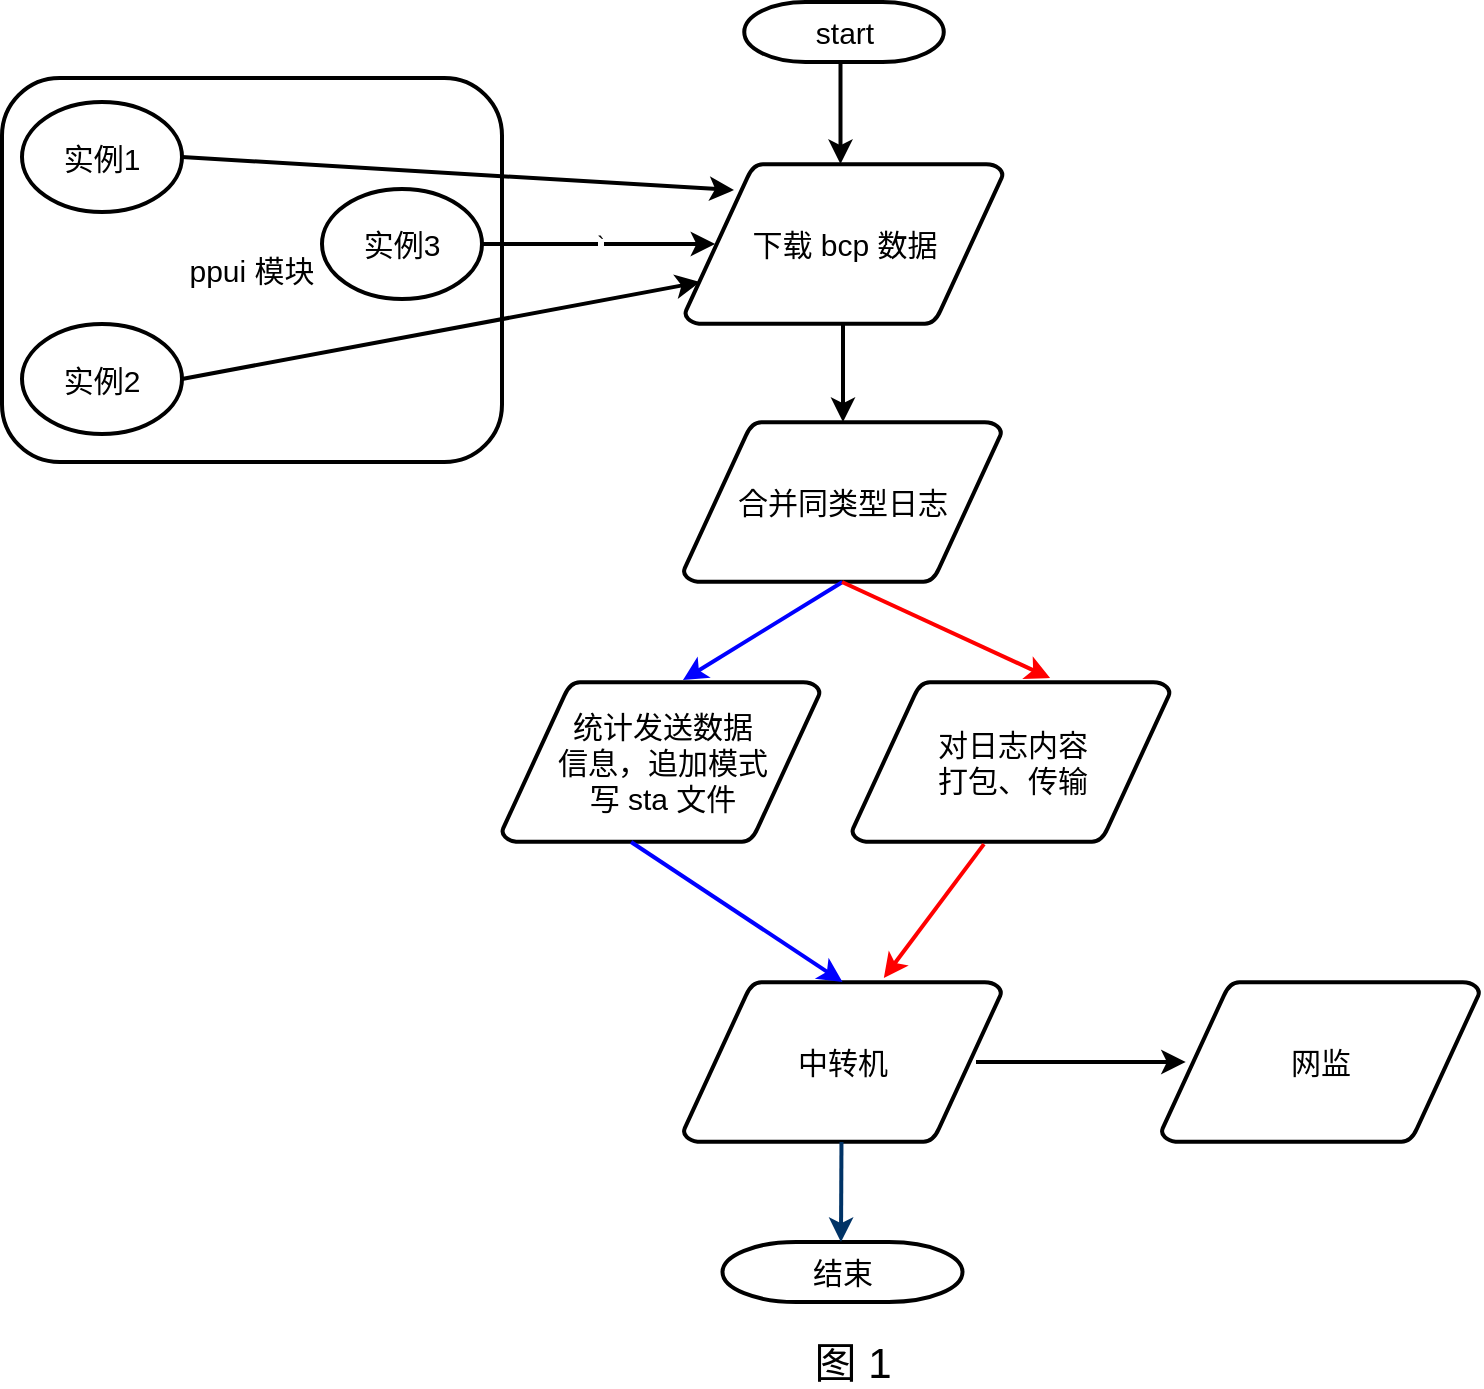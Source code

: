 <mxfile version="13.6.9" type="github">
  <diagram id="orhrCXApHmmekMVP7kzp" name="Page-1">
    <mxGraphModel dx="1422" dy="794" grid="1" gridSize="10" guides="1" tooltips="1" connect="1" arrows="1" fold="1" page="1" pageScale="1" pageWidth="827" pageHeight="1169" math="0" shadow="0">
      <root>
        <mxCell id="0" />
        <mxCell id="1" parent="0" />
        <mxCell id="DyYDBImGHkPbEC5F5WA4-1" value="&lt;font style=&quot;font-size: 15px&quot;&gt;ppui 模块&lt;/font&gt;" style="rounded=1;whiteSpace=wrap;html=1;strokeWidth=2;" vertex="1" parent="1">
          <mxGeometry x="80" y="68" width="250" height="192" as="geometry" />
        </mxCell>
        <mxCell id="DyYDBImGHkPbEC5F5WA4-2" value="&lt;font style=&quot;font-size: 15px&quot;&gt;start&lt;/font&gt;" style="shape=mxgraph.flowchart.terminator;strokeWidth=2;gradientColor=none;gradientDirection=north;fontStyle=0;html=1;" vertex="1" parent="1">
          <mxGeometry x="451.13" y="30" width="99.75" height="30" as="geometry" />
        </mxCell>
        <mxCell id="DyYDBImGHkPbEC5F5WA4-3" value="&lt;font style=&quot;font-size: 15px&quot;&gt;下载 bcp 数据&lt;/font&gt;" style="shape=mxgraph.flowchart.data;strokeWidth=2;gradientColor=none;gradientDirection=north;fontStyle=0;html=1;" vertex="1" parent="1">
          <mxGeometry x="421.5" y="111" width="159" height="80" as="geometry" />
        </mxCell>
        <mxCell id="DyYDBImGHkPbEC5F5WA4-4" value="&lt;font style=&quot;font-size: 15px&quot;&gt;结束&lt;/font&gt;" style="shape=mxgraph.flowchart.terminator;strokeWidth=2;gradientColor=none;gradientDirection=north;fontStyle=0;html=1;" vertex="1" parent="1">
          <mxGeometry x="440.25" y="650" width="120" height="30" as="geometry" />
        </mxCell>
        <mxCell id="DyYDBImGHkPbEC5F5WA4-5" value="" style="edgeStyle=orthogonalEdgeStyle;rounded=0;orthogonalLoop=1;jettySize=auto;html=1;strokeWidth=2;" edge="1" parent="1">
          <mxGeometry relative="1" as="geometry">
            <mxPoint x="499.25" y="61" as="sourcePoint" />
            <mxPoint x="499.25" y="111" as="targetPoint" />
          </mxGeometry>
        </mxCell>
        <mxCell id="DyYDBImGHkPbEC5F5WA4-6" value="&lt;font style=&quot;font-size: 15px&quot;&gt;实例1&lt;/font&gt;" style="ellipse;whiteSpace=wrap;html=1;strokeWidth=2;" vertex="1" parent="1">
          <mxGeometry x="90" y="80" width="80" height="55" as="geometry" />
        </mxCell>
        <mxCell id="DyYDBImGHkPbEC5F5WA4-7" value="&lt;font style=&quot;font-size: 15px&quot;&gt;实例2&lt;/font&gt;" style="ellipse;whiteSpace=wrap;html=1;strokeWidth=2;" vertex="1" parent="1">
          <mxGeometry x="90" y="191" width="80" height="55" as="geometry" />
        </mxCell>
        <mxCell id="DyYDBImGHkPbEC5F5WA4-8" value="&lt;font style=&quot;font-size: 15px&quot;&gt;实例3&lt;/font&gt;" style="ellipse;whiteSpace=wrap;html=1;strokeWidth=2;" vertex="1" parent="1">
          <mxGeometry x="240" y="123.5" width="80" height="55" as="geometry" />
        </mxCell>
        <mxCell id="DyYDBImGHkPbEC5F5WA4-9" value="" style="endArrow=classic;html=1;exitX=1;exitY=0.5;exitDx=0;exitDy=0;entryX=0.154;entryY=0.163;entryDx=0;entryDy=0;entryPerimeter=0;strokeWidth=2;" edge="1" parent="1" source="DyYDBImGHkPbEC5F5WA4-6" target="DyYDBImGHkPbEC5F5WA4-3">
          <mxGeometry width="50" height="50" relative="1" as="geometry">
            <mxPoint x="320" y="80" as="sourcePoint" />
            <mxPoint x="370" y="30" as="targetPoint" />
          </mxGeometry>
        </mxCell>
        <mxCell id="DyYDBImGHkPbEC5F5WA4-10" value="`" style="endArrow=classic;html=1;exitX=1;exitY=0.5;exitDx=0;exitDy=0;strokeWidth=2;entryX=0.095;entryY=0.5;entryDx=0;entryDy=0;entryPerimeter=0;" edge="1" parent="1" source="DyYDBImGHkPbEC5F5WA4-8" target="DyYDBImGHkPbEC5F5WA4-3">
          <mxGeometry width="50" height="50" relative="1" as="geometry">
            <mxPoint x="300.06" y="191" as="sourcePoint" />
            <mxPoint x="430" y="155" as="targetPoint" />
          </mxGeometry>
        </mxCell>
        <mxCell id="DyYDBImGHkPbEC5F5WA4-11" value="&lt;font style=&quot;font-size: 15px&quot;&gt;合并同类型日志&lt;/font&gt;" style="shape=mxgraph.flowchart.data;strokeWidth=2;gradientColor=none;gradientDirection=north;fontStyle=0;html=1;" vertex="1" parent="1">
          <mxGeometry x="420.75" y="240" width="159" height="80" as="geometry" />
        </mxCell>
        <mxCell id="DyYDBImGHkPbEC5F5WA4-12" value="" style="edgeStyle=orthogonalEdgeStyle;rounded=0;orthogonalLoop=1;jettySize=auto;html=1;strokeWidth=2;" edge="1" parent="1">
          <mxGeometry relative="1" as="geometry">
            <mxPoint x="500.5" y="190" as="sourcePoint" />
            <mxPoint x="500.5" y="240.0" as="targetPoint" />
          </mxGeometry>
        </mxCell>
        <mxCell id="DyYDBImGHkPbEC5F5WA4-13" value="&lt;font style=&quot;font-size: 15px&quot;&gt;对日志内容&lt;br&gt;打包、传输&lt;/font&gt;" style="shape=mxgraph.flowchart.data;strokeWidth=2;gradientColor=none;gradientDirection=north;fontStyle=0;html=1;" vertex="1" parent="1">
          <mxGeometry x="505" y="370" width="159" height="80" as="geometry" />
        </mxCell>
        <mxCell id="DyYDBImGHkPbEC5F5WA4-14" value="&lt;font style=&quot;font-size: 15px&quot;&gt;中转机&lt;/font&gt;" style="shape=mxgraph.flowchart.data;strokeWidth=2;gradientColor=none;gradientDirection=north;fontStyle=0;html=1;" vertex="1" parent="1">
          <mxGeometry x="420.75" y="520" width="159" height="80" as="geometry" />
        </mxCell>
        <mxCell id="DyYDBImGHkPbEC5F5WA4-17" value="" style="edgeStyle=elbowEdgeStyle;elbow=vertical;fontStyle=1;strokeColor=#003366;strokeWidth=2;html=1;" edge="1" parent="1">
          <mxGeometry x="179.49" y="-1245" width="100" height="100" as="geometry">
            <mxPoint x="499.74" y="600" as="sourcePoint" />
            <mxPoint x="499.49" y="650" as="targetPoint" />
            <Array as="points">
              <mxPoint x="499.99" y="600" />
            </Array>
          </mxGeometry>
        </mxCell>
        <mxCell id="DyYDBImGHkPbEC5F5WA4-18" value="" style="endArrow=classic;html=1;exitX=1;exitY=0.5;exitDx=0;exitDy=0;entryX=0.047;entryY=0.738;entryDx=0;entryDy=0;entryPerimeter=0;strokeWidth=2;" edge="1" parent="1" source="DyYDBImGHkPbEC5F5WA4-7" target="DyYDBImGHkPbEC5F5WA4-3">
          <mxGeometry width="50" height="50" relative="1" as="geometry">
            <mxPoint x="200" y="117.5" as="sourcePoint" />
            <mxPoint x="449.944" y="153" as="targetPoint" />
          </mxGeometry>
        </mxCell>
        <mxCell id="DyYDBImGHkPbEC5F5WA4-22" value="&lt;font style=&quot;font-size: 15px&quot;&gt;统计发送数据&lt;br&gt;信息，追加模式&lt;br&gt;写 sta 文件&lt;/font&gt;" style="shape=mxgraph.flowchart.data;strokeWidth=2;gradientColor=none;gradientDirection=north;fontStyle=0;html=1;" vertex="1" parent="1">
          <mxGeometry x="330" y="370" width="159" height="80" as="geometry" />
        </mxCell>
        <mxCell id="DyYDBImGHkPbEC5F5WA4-23" value="" style="endArrow=classic;html=1;exitX=0.5;exitY=1;exitDx=0;exitDy=0;exitPerimeter=0;entryX=0.569;entryY=-0.012;entryDx=0;entryDy=0;entryPerimeter=0;strokeColor=#0000FF;strokeWidth=2;" edge="1" parent="1" source="DyYDBImGHkPbEC5F5WA4-11" target="DyYDBImGHkPbEC5F5WA4-22">
          <mxGeometry width="50" height="50" relative="1" as="geometry">
            <mxPoint x="430" y="390" as="sourcePoint" />
            <mxPoint x="480" y="340" as="targetPoint" />
          </mxGeometry>
        </mxCell>
        <mxCell id="DyYDBImGHkPbEC5F5WA4-24" value="" style="endArrow=classic;html=1;entryX=0.623;entryY=-0.025;entryDx=0;entryDy=0;entryPerimeter=0;strokeColor=#FF0000;strokeWidth=2;" edge="1" parent="1" target="DyYDBImGHkPbEC5F5WA4-13">
          <mxGeometry width="50" height="50" relative="1" as="geometry">
            <mxPoint x="500" y="320.0" as="sourcePoint" />
            <mxPoint x="530" y="360" as="targetPoint" />
          </mxGeometry>
        </mxCell>
        <mxCell id="DyYDBImGHkPbEC5F5WA4-25" value="" style="endArrow=classic;html=1;exitX=0.415;exitY=1.013;exitDx=0;exitDy=0;exitPerimeter=0;entryX=0.63;entryY=-0.025;entryDx=0;entryDy=0;entryPerimeter=0;strokeColor=#FF0000;strokeWidth=2;" edge="1" parent="1" source="DyYDBImGHkPbEC5F5WA4-13" target="DyYDBImGHkPbEC5F5WA4-14">
          <mxGeometry width="50" height="50" relative="1" as="geometry">
            <mxPoint x="610" y="560" as="sourcePoint" />
            <mxPoint x="660" y="510" as="targetPoint" />
          </mxGeometry>
        </mxCell>
        <mxCell id="DyYDBImGHkPbEC5F5WA4-26" value="" style="endArrow=classic;html=1;exitX=0.406;exitY=1;exitDx=0;exitDy=0;exitPerimeter=0;entryX=0.5;entryY=0;entryDx=0;entryDy=0;entryPerimeter=0;strokeColor=#0000FF;strokeWidth=2;" edge="1" parent="1" source="DyYDBImGHkPbEC5F5WA4-22" target="DyYDBImGHkPbEC5F5WA4-14">
          <mxGeometry width="50" height="50" relative="1" as="geometry">
            <mxPoint x="490" y="590" as="sourcePoint" />
            <mxPoint x="490" y="550" as="targetPoint" />
          </mxGeometry>
        </mxCell>
        <mxCell id="DyYDBImGHkPbEC5F5WA4-29" value="&lt;font style=&quot;font-size: 15px&quot;&gt;网监&lt;/font&gt;" style="shape=mxgraph.flowchart.data;strokeWidth=2;gradientColor=none;gradientDirection=north;fontStyle=0;html=1;" vertex="1" parent="1">
          <mxGeometry x="659.75" y="520" width="159" height="80" as="geometry" />
        </mxCell>
        <mxCell id="DyYDBImGHkPbEC5F5WA4-30" value="" style="edgeStyle=orthogonalEdgeStyle;rounded=0;orthogonalLoop=1;jettySize=auto;html=1;strokeWidth=2;entryX=0.095;entryY=0.5;entryDx=0;entryDy=0;entryPerimeter=0;" edge="1" parent="1">
          <mxGeometry relative="1" as="geometry">
            <mxPoint x="567.0" y="560" as="sourcePoint" />
            <mxPoint x="671.855" y="560" as="targetPoint" />
          </mxGeometry>
        </mxCell>
        <mxCell id="DyYDBImGHkPbEC5F5WA4-31" value="图 1" style="text;html=1;strokeColor=none;fillColor=none;align=center;verticalAlign=middle;whiteSpace=wrap;rounded=0;fontSize=21;" vertex="1" parent="1">
          <mxGeometry x="481" y="700" width="49" height="20" as="geometry" />
        </mxCell>
      </root>
    </mxGraphModel>
  </diagram>
</mxfile>
